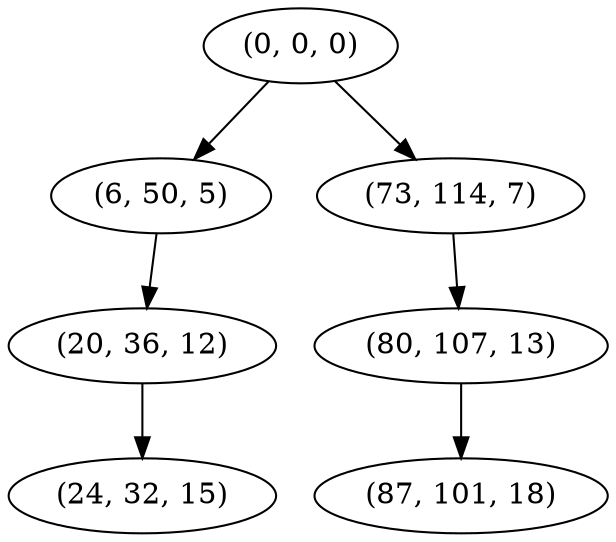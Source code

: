digraph tree {
    "(0, 0, 0)";
    "(6, 50, 5)";
    "(20, 36, 12)";
    "(24, 32, 15)";
    "(73, 114, 7)";
    "(80, 107, 13)";
    "(87, 101, 18)";
    "(0, 0, 0)" -> "(6, 50, 5)";
    "(0, 0, 0)" -> "(73, 114, 7)";
    "(6, 50, 5)" -> "(20, 36, 12)";
    "(20, 36, 12)" -> "(24, 32, 15)";
    "(73, 114, 7)" -> "(80, 107, 13)";
    "(80, 107, 13)" -> "(87, 101, 18)";
}
